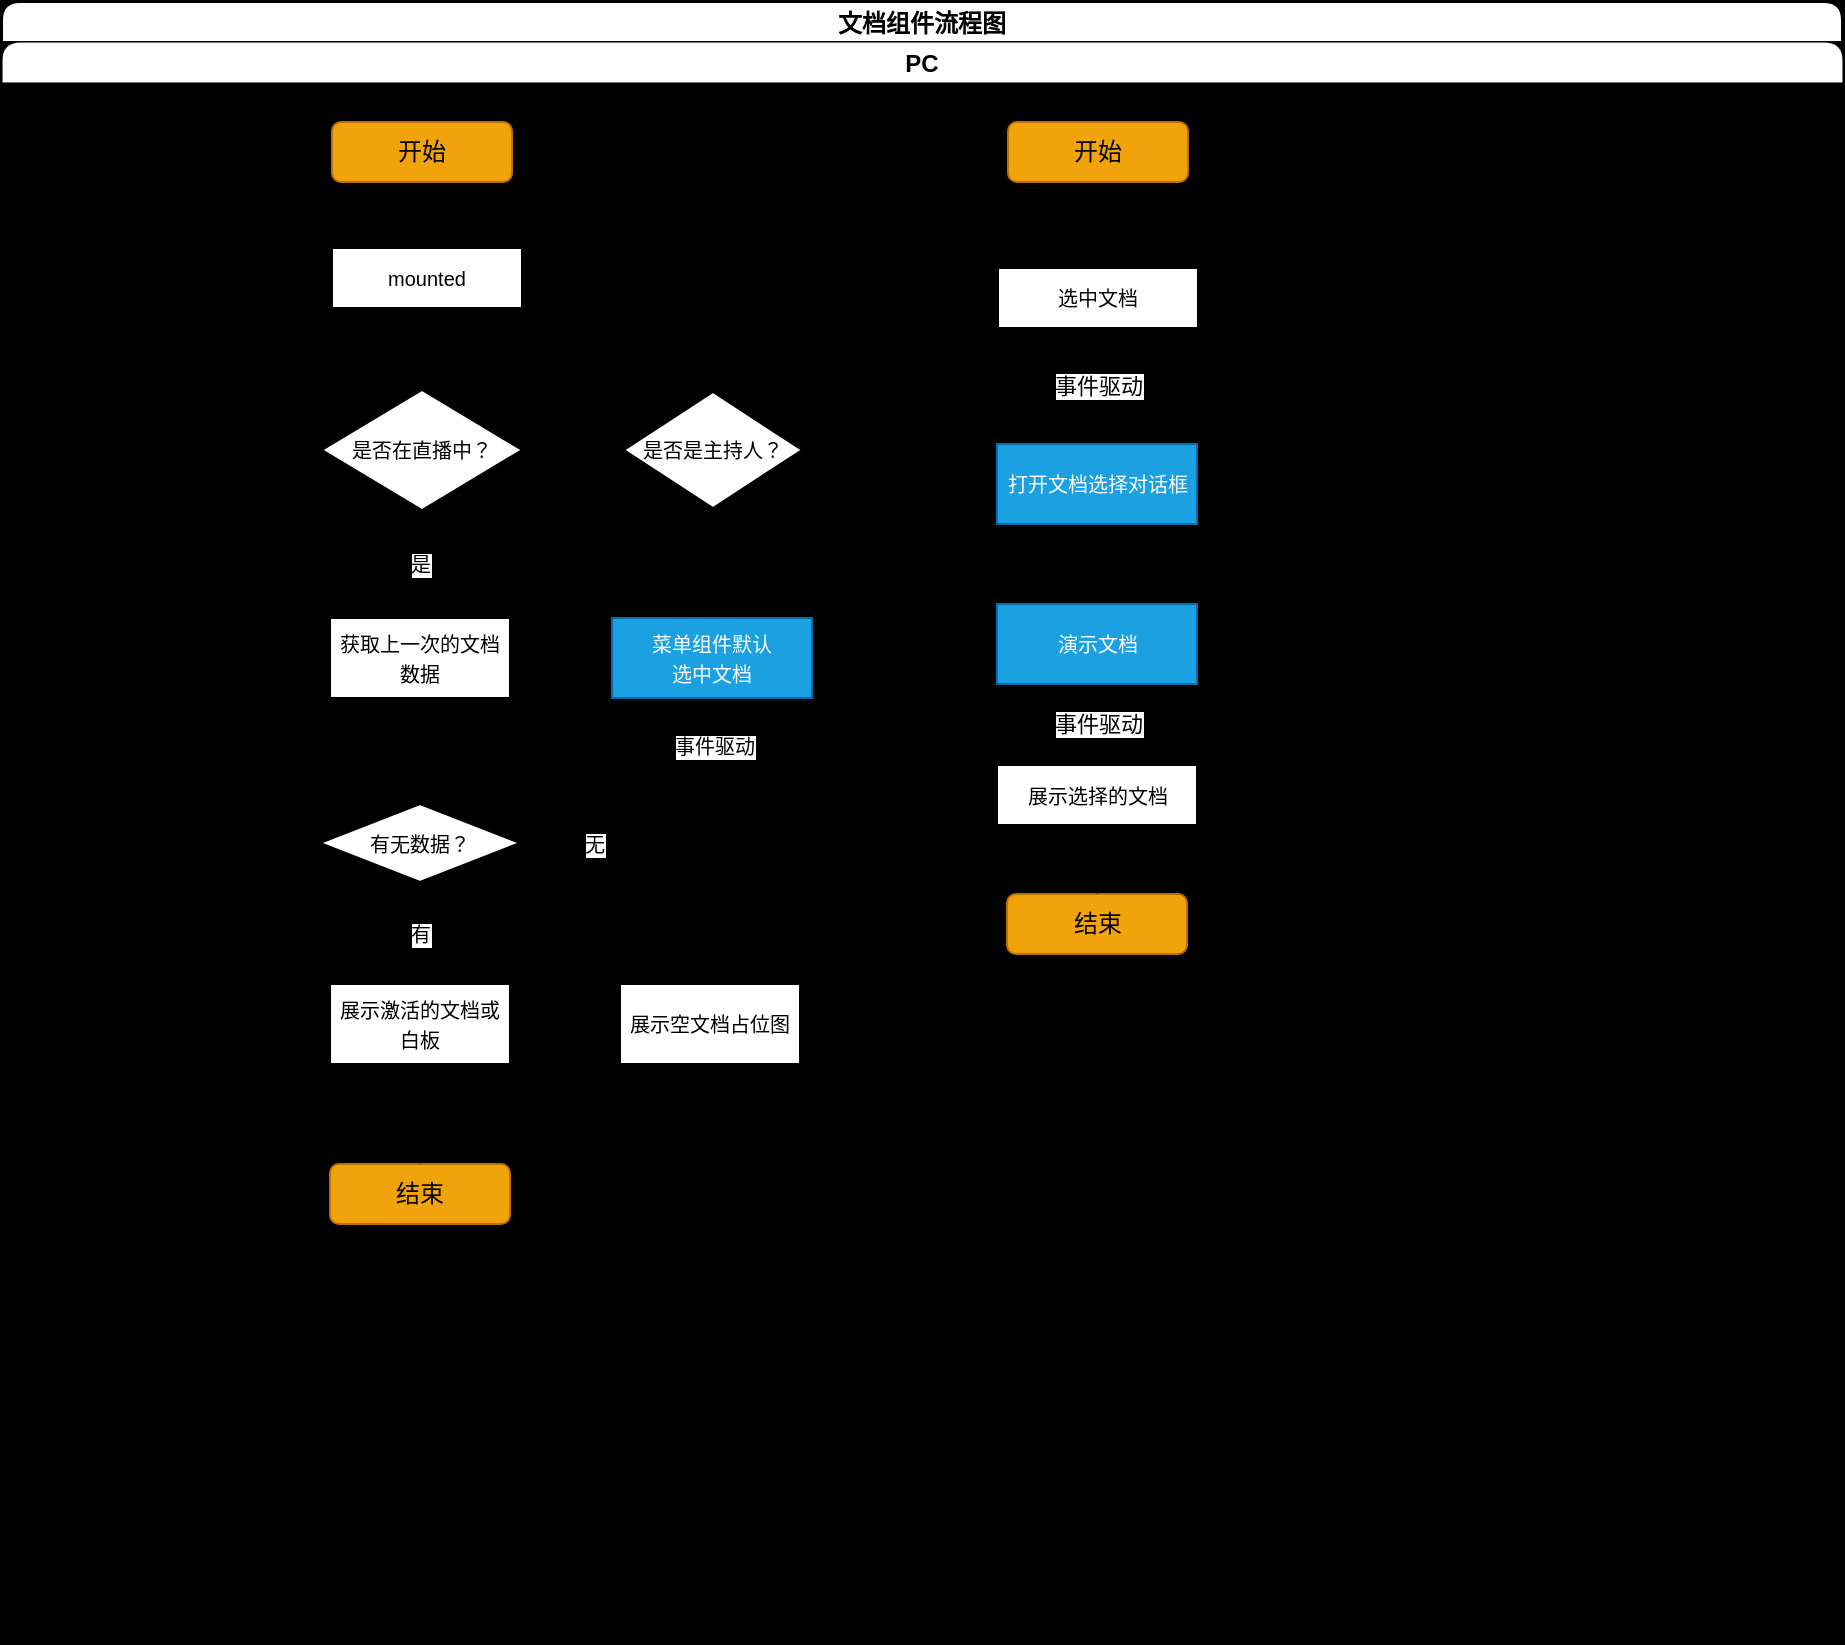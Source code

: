 <mxfile>
    <diagram id="Ty2NjuelVkugs8TiWOgl" name="第 1 页">
        <mxGraphModel dx="640" dy="1686" grid="1" gridSize="10" guides="1" tooltips="1" connect="1" arrows="1" fold="1" page="1" pageScale="1" pageWidth="1920" pageHeight="1200" background="#000000" math="0" shadow="0">
            <root>
                <mxCell id="0"/>
                <mxCell id="1" parent="0"/>
                <mxCell id="179" value="文档组件流程图" style="swimlane;childLayout=stackLayout;resizeParent=1;resizeParentMax=0;startSize=20;rounded=1;" parent="1" vertex="1">
                    <mxGeometry x="120" y="-261" width="920" height="820" as="geometry"/>
                </mxCell>
                <mxCell id="180" value="PC" style="swimlane;startSize=20;rounded=1;strokeWidth=0;" parent="179" vertex="1">
                    <mxGeometry y="20" width="920" height="800" as="geometry">
                        <mxRectangle y="20" width="30" height="771" as="alternateBounds"/>
                    </mxGeometry>
                </mxCell>
                <mxCell id="181" style="edgeStyle=none;html=1;exitX=0.5;exitY=1;exitDx=0;exitDy=0;entryX=0.5;entryY=0;entryDx=0;entryDy=0;" parent="180" source="182" edge="1">
                    <mxGeometry relative="1" as="geometry">
                        <mxPoint x="210" y="104" as="targetPoint"/>
                    </mxGeometry>
                </mxCell>
                <mxCell id="182" value="开始" style="rounded=1;whiteSpace=wrap;html=1;fillColor=#f0a30a;fontColor=#000000;strokeColor=#BD7000;" parent="180" vertex="1">
                    <mxGeometry x="165" y="40" width="90" height="30" as="geometry"/>
                </mxCell>
                <mxCell id="183" value="" style="edgeStyle=none;html=1;fontSize=10;" parent="180" edge="1">
                    <mxGeometry relative="1" as="geometry">
                        <mxPoint x="210" y="174" as="targetPoint"/>
                        <mxPoint x="209.671" y="134" as="sourcePoint"/>
                    </mxGeometry>
                </mxCell>
                <mxCell id="185" value="" style="edgeStyle=none;html=1;fontSize=10;exitX=0.5;exitY=1;exitDx=0;exitDy=0;entryX=0.5;entryY=0;entryDx=0;entryDy=0;" parent="180" target="221" edge="1">
                    <mxGeometry relative="1" as="geometry">
                        <mxPoint x="209" y="242" as="sourcePoint"/>
                        <mxPoint x="203.543" y="286.02" as="targetPoint"/>
                    </mxGeometry>
                </mxCell>
                <mxCell id="198" value="结束" style="rounded=1;whiteSpace=wrap;html=1;fillColor=#f0a30a;fontColor=#000000;strokeColor=#BD7000;" parent="180" vertex="1">
                    <mxGeometry x="164" y="561" width="90" height="30" as="geometry"/>
                </mxCell>
                <mxCell id="371" style="edgeStyle=none;html=1;exitX=0.5;exitY=1;exitDx=0;exitDy=0;entryX=0.5;entryY=0;entryDx=0;entryDy=0;fontSize=10;strokeWidth=1;" parent="180" source="221" target="304" edge="1">
                    <mxGeometry relative="1" as="geometry"/>
                </mxCell>
                <mxCell id="221" value="&lt;span style=&quot;font-size: 10px&quot;&gt;获取上一次的文档数据&lt;/span&gt;" style="rounded=0;whiteSpace=wrap;html=1;" parent="180" vertex="1">
                    <mxGeometry x="164" y="288" width="90" height="40" as="geometry"/>
                </mxCell>
                <mxCell id="290" value="&lt;span style=&quot;font-size: 10px&quot;&gt;mounted&lt;/span&gt;" style="rounded=0;whiteSpace=wrap;html=1;" parent="180" vertex="1">
                    <mxGeometry x="165" y="103" width="95" height="30" as="geometry"/>
                </mxCell>
                <mxCell id="302" value="是" style="edgeStyle=none;html=1;fontSize=10;" parent="180" source="291" target="221" edge="1">
                    <mxGeometry relative="1" as="geometry"/>
                </mxCell>
                <mxCell id="291" value="&lt;font style=&quot;font-size: 10px&quot;&gt;是否在直播中？&lt;/font&gt;" style="rhombus;whiteSpace=wrap;html=1;" parent="180" vertex="1">
                    <mxGeometry x="160" y="174" width="100" height="60" as="geometry"/>
                </mxCell>
                <mxCell id="376" style="edgeStyle=none;html=1;exitX=0.5;exitY=1;exitDx=0;exitDy=0;entryX=0.5;entryY=0;entryDx=0;entryDy=0;fontSize=10;strokeWidth=1;" parent="180" source="297" target="299" edge="1">
                    <mxGeometry relative="1" as="geometry"/>
                </mxCell>
                <mxCell id="297" value="&lt;span style=&quot;font-size: 10px&quot;&gt;是否是主持人？&lt;/span&gt;" style="rhombus;whiteSpace=wrap;html=1;" parent="180" vertex="1">
                    <mxGeometry x="311" y="175" width="89" height="58" as="geometry"/>
                </mxCell>
                <mxCell id="299" value="&lt;span style=&quot;font-size: 10px&quot;&gt;菜单组件&lt;/span&gt;&lt;span style=&quot;font-size: 10px&quot;&gt;默认&lt;/span&gt;&lt;span style=&quot;font-size: 10px&quot;&gt;&lt;br&gt;选中文档&lt;/span&gt;" style="rounded=0;whiteSpace=wrap;html=1;fillColor=#1ba1e2;fontColor=#ffffff;strokeColor=#006EAF;" parent="180" vertex="1">
                    <mxGeometry x="305" y="288" width="100" height="40" as="geometry"/>
                </mxCell>
                <mxCell id="370" style="edgeStyle=none;html=1;exitX=1;exitY=0.5;exitDx=0;exitDy=0;entryX=0.5;entryY=0;entryDx=0;entryDy=0;fontSize=10;strokeWidth=1;" parent="180" target="331" edge="1">
                    <mxGeometry relative="1" as="geometry">
                        <mxPoint x="262" y="400.5" as="sourcePoint"/>
                        <mxPoint x="354" y="471" as="targetPoint"/>
                        <Array as="points">
                            <mxPoint x="354" y="401"/>
                        </Array>
                    </mxGeometry>
                </mxCell>
                <mxCell id="372" value="有" style="edgeStyle=none;html=1;exitX=0.5;exitY=1;exitDx=0;exitDy=0;entryX=0.5;entryY=0;entryDx=0;entryDy=0;fontSize=10;strokeWidth=1;" parent="180" source="304" target="311" edge="1">
                    <mxGeometry relative="1" as="geometry"/>
                </mxCell>
                <mxCell id="304" value="&lt;span style=&quot;font-size: 10px&quot;&gt;有无数据？&lt;/span&gt;" style="rhombus;whiteSpace=wrap;html=1;" parent="180" vertex="1">
                    <mxGeometry x="159" y="381" width="100" height="39" as="geometry"/>
                </mxCell>
                <mxCell id="373" style="edgeStyle=none;html=1;exitX=0.5;exitY=1;exitDx=0;exitDy=0;entryX=0.5;entryY=0;entryDx=0;entryDy=0;fontSize=10;strokeWidth=1;" parent="180" source="311" target="198" edge="1">
                    <mxGeometry relative="1" as="geometry"/>
                </mxCell>
                <mxCell id="311" value="&lt;span style=&quot;font-size: 10px&quot;&gt;展示激活的文档或白板&lt;/span&gt;" style="rounded=0;whiteSpace=wrap;html=1;" parent="180" vertex="1">
                    <mxGeometry x="164" y="471" width="90" height="40" as="geometry"/>
                </mxCell>
                <mxCell id="331" value="&lt;span style=&quot;font-size: 10px&quot;&gt;展示空文档占位图&lt;/span&gt;" style="rounded=0;whiteSpace=wrap;html=1;" parent="180" vertex="1">
                    <mxGeometry x="309" y="471" width="90" height="40" as="geometry"/>
                </mxCell>
                <mxCell id="296" value="否" style="text;html=1;align=center;verticalAlign=middle;resizable=0;points=[];autosize=1;strokeColor=none;fillColor=none;fontSize=10;" parent="180" vertex="1">
                    <mxGeometry x="270" y="201" width="30" height="20" as="geometry"/>
                </mxCell>
                <mxCell id="295" style="edgeStyle=none;html=1;exitX=1;exitY=0.5;exitDx=0;exitDy=0;fontSize=10;" parent="180" source="291" target="297" edge="1">
                    <mxGeometry relative="1" as="geometry">
                        <mxPoint x="310" y="204" as="targetPoint"/>
                    </mxGeometry>
                </mxCell>
                <mxCell id="369" style="edgeStyle=none;html=1;exitX=1;exitY=0.5;exitDx=0;exitDy=0;fontSize=10;strokeWidth=1;" parent="180" source="304" target="299" edge="1">
                    <mxGeometry relative="1" as="geometry">
                        <mxPoint x="350" y="321" as="targetPoint"/>
                        <Array as="points">
                            <mxPoint x="355" y="401"/>
                        </Array>
                    </mxGeometry>
                </mxCell>
                <mxCell id="375" value="事件驱动" style="edgeLabel;html=1;align=center;verticalAlign=middle;resizable=0;points=[];fontSize=10;" parent="369" vertex="1" connectable="0">
                    <mxGeometry x="0.72" y="-1" relative="1" as="geometry">
                        <mxPoint as="offset"/>
                    </mxGeometry>
                </mxCell>
                <mxCell id="377" value="无" style="edgeLabel;html=1;align=center;verticalAlign=middle;resizable=0;points=[];fontSize=10;" parent="369" vertex="1" connectable="0">
                    <mxGeometry x="-0.56" relative="1" as="geometry">
                        <mxPoint as="offset"/>
                    </mxGeometry>
                </mxCell>
                <mxCell id="409" style="edgeStyle=none;html=1;exitX=0.5;exitY=1;exitDx=0;exitDy=0;" edge="1" parent="180" source="378" target="406">
                    <mxGeometry relative="1" as="geometry"/>
                </mxCell>
                <mxCell id="378" value="开始" style="rounded=1;whiteSpace=wrap;html=1;fillColor=#f0a30a;fontColor=#000000;strokeColor=#BD7000;" vertex="1" parent="180">
                    <mxGeometry x="503" y="40" width="90" height="30" as="geometry"/>
                </mxCell>
                <mxCell id="408" value="事件驱动" style="edgeStyle=none;html=1;exitX=0.5;exitY=1;exitDx=0;exitDy=0;entryX=0.5;entryY=0;entryDx=0;entryDy=0;" edge="1" parent="180" source="406" target="407">
                    <mxGeometry relative="1" as="geometry"/>
                </mxCell>
                <mxCell id="406" value="&lt;span style=&quot;font-size: 10px&quot;&gt;选中文档&lt;/span&gt;" style="rounded=0;whiteSpace=wrap;html=1;" vertex="1" parent="180">
                    <mxGeometry x="498" y="113" width="100" height="30" as="geometry"/>
                </mxCell>
                <mxCell id="412" value="" style="edgeStyle=none;html=1;exitX=0.5;exitY=1;exitDx=0;exitDy=0;" edge="1" parent="180" source="407" target="411">
                    <mxGeometry relative="1" as="geometry"/>
                </mxCell>
                <mxCell id="407" value="&lt;span style=&quot;font-size: 10px&quot;&gt;打开文档选择对话框&lt;/span&gt;" style="rounded=0;whiteSpace=wrap;html=1;fillColor=#1ba1e2;fontColor=#ffffff;strokeColor=#006EAF;" vertex="1" parent="180">
                    <mxGeometry x="497.5" y="201" width="100" height="40" as="geometry"/>
                </mxCell>
                <mxCell id="410" value="结束" style="rounded=1;whiteSpace=wrap;html=1;fillColor=#f0a30a;fontColor=#000000;strokeColor=#BD7000;" vertex="1" parent="180">
                    <mxGeometry x="502.5" y="426" width="90" height="30" as="geometry"/>
                </mxCell>
                <mxCell id="414" value="事件驱动" style="edgeStyle=none;html=1;exitX=0.5;exitY=1;exitDx=0;exitDy=0;" edge="1" parent="180" source="411">
                    <mxGeometry relative="1" as="geometry">
                        <mxPoint x="548" y="361" as="targetPoint"/>
                    </mxGeometry>
                </mxCell>
                <mxCell id="411" value="&lt;span style=&quot;font-size: 10px&quot;&gt;演示文档&lt;/span&gt;" style="rounded=0;whiteSpace=wrap;html=1;fillColor=#1ba1e2;fontColor=#ffffff;strokeColor=#006EAF;" vertex="1" parent="180">
                    <mxGeometry x="497.5" y="281" width="100" height="40" as="geometry"/>
                </mxCell>
                <mxCell id="415" style="edgeStyle=none;html=1;exitX=0.5;exitY=1;exitDx=0;exitDy=0;entryX=0.5;entryY=0;entryDx=0;entryDy=0;" edge="1" parent="180" source="413" target="410">
                    <mxGeometry relative="1" as="geometry"/>
                </mxCell>
                <mxCell id="413" value="&lt;span style=&quot;font-size: 10px&quot;&gt;展示选择的文档&lt;/span&gt;" style="rounded=0;whiteSpace=wrap;html=1;" vertex="1" parent="180">
                    <mxGeometry x="497.5" y="361.5" width="100" height="30" as="geometry"/>
                </mxCell>
            </root>
        </mxGraphModel>
    </diagram>
</mxfile>
